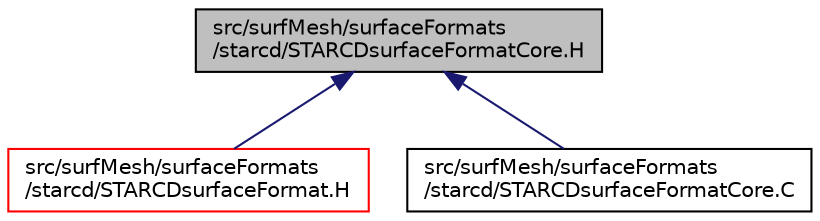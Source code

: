 digraph "src/surfMesh/surfaceFormats/starcd/STARCDsurfaceFormatCore.H"
{
  bgcolor="transparent";
  edge [fontname="Helvetica",fontsize="10",labelfontname="Helvetica",labelfontsize="10"];
  node [fontname="Helvetica",fontsize="10",shape=record];
  Node1 [label="src/surfMesh/surfaceFormats\l/starcd/STARCDsurfaceFormatCore.H",height=0.2,width=0.4,color="black", fillcolor="grey75", style="filled" fontcolor="black"];
  Node1 -> Node2 [dir="back",color="midnightblue",fontsize="10",style="solid",fontname="Helvetica"];
  Node2 [label="src/surfMesh/surfaceFormats\l/starcd/STARCDsurfaceFormat.H",height=0.2,width=0.4,color="red",URL="$STARCDsurfaceFormat_8H.html"];
  Node1 -> Node3 [dir="back",color="midnightblue",fontsize="10",style="solid",fontname="Helvetica"];
  Node3 [label="src/surfMesh/surfaceFormats\l/starcd/STARCDsurfaceFormatCore.C",height=0.2,width=0.4,color="black",URL="$STARCDsurfaceFormatCore_8C.html"];
}
